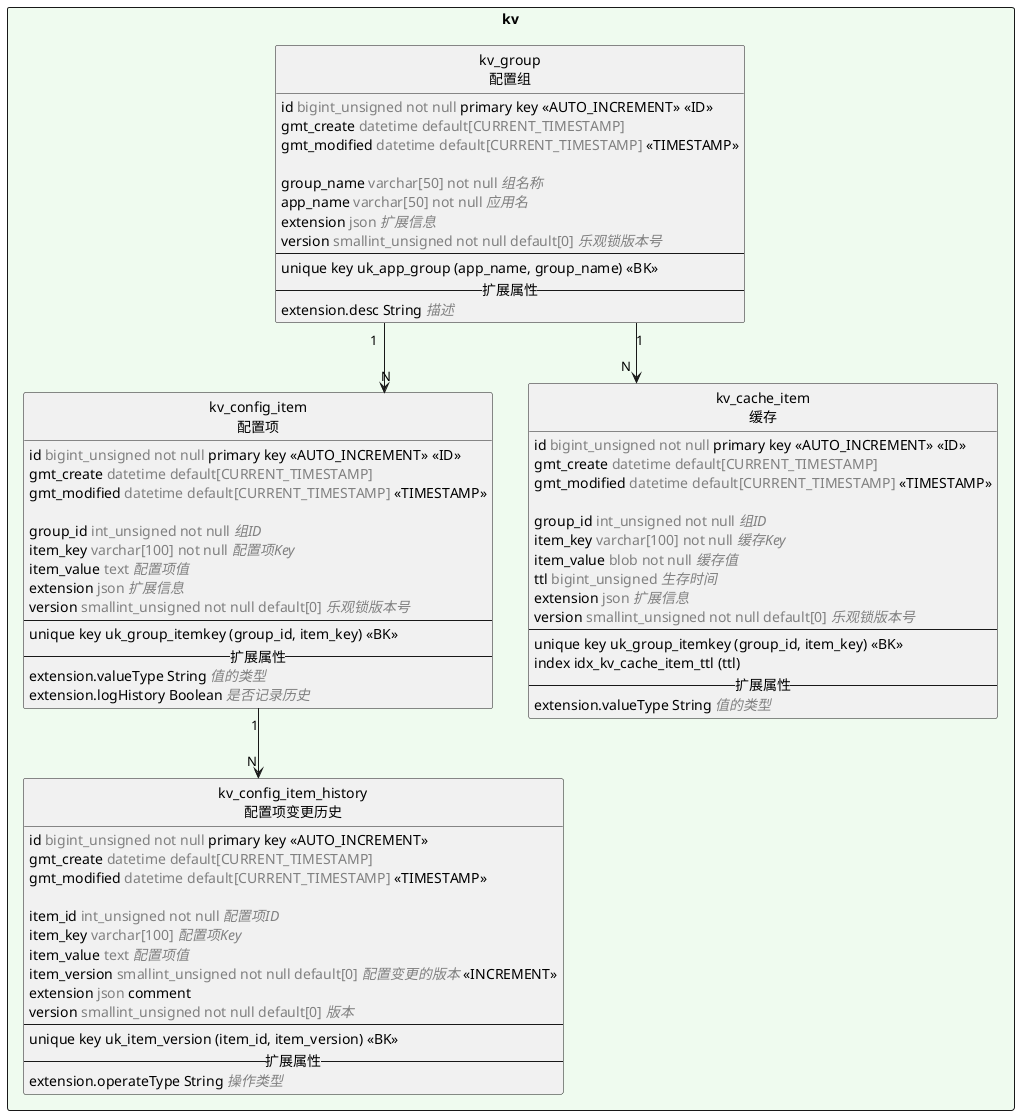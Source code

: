 @startuml

' 如果非视网膜屏，可以注释掉这一行
' skinparam dpi 300

' 定义库关键字
!define Database(name) package name <<Rectangle>>
' 定义表关键字，包括了表名和描述
!define Table(name, do_name, comment) class name as "name\ncomment" << (T,#FFAAAA) >>

' 默认值
!define default(x) <color:gray>default[x]</color>

' 使用下划线表示不能为null
!define not_null <color:gray>not null</color>

' 字段类型定义，灰色表示
!define boolean <color:gray>boolean</color>
!define tinyint <color:gray>tinyint</color>
!define tinyint_unsigned <color:gray>tinyint_unsigned</color>
!define smallint <color:gray>smallint</color>
!define smallint_unsigned <color:gray>smallint_unsigned</color>
!define int <color:gray>int</color>
!define int_unsigned <color:gray>int_unsigned</color>
!define bigint <color:gray>bigint</color>
!define bigint_unsigned <color:gray>bigint_unsigned</color>
!define decimal <color:gray>decimal</color>
!define date <color:gray>date</color>
!define datetime <color:gray>datetime</color>
!define timestamp <color:gray>timestamp</color>
!define blob <color:gray>blob</color>
!define text <color:gray>text</color>
!define json <color:gray>json</color>
!define varchar(x) <color:gray>varchar[x]</color>

' 注释，斜体表示
!define comment(x) <color:gray>//x//</color>

' 隐藏图标
hide circle

' 使用直角折线
skinparam linetype ortho

Database(kv) #EFFBEF {

    Table(kv_group, group, 配置组) {
        id bigint_unsigned not_null primary key <<AUTO_INCREMENT>> <<ID>>
        gmt_create datetime default(CURRENT_TIMESTAMP)
        gmt_modified datetime default(CURRENT_TIMESTAMP) <<TIMESTAMP>>

        group_name varchar(50) not_null comment(组名称)
        app_name varchar(50) not_null comment(应用名)
        extension json comment(扩展信息)
        version smallint_unsigned not_null default(0) comment(乐观锁版本号)
        --
        unique key uk_app_group (app_name, group_name) <<BK>>
        --扩展属性--
        extension.desc String comment(描述)
    }

    Table(kv_config_item, config_item, 配置项) {
        id bigint_unsigned not_null primary key <<AUTO_INCREMENT>> <<ID>>
        gmt_create datetime default(CURRENT_TIMESTAMP)
        gmt_modified datetime default(CURRENT_TIMESTAMP) <<TIMESTAMP>>

        group_id int_unsigned not_null comment(组ID)
        item_key varchar(100) not_null comment(配置项Key)
        item_value text comment(配置项值)
        extension json comment(扩展信息)
        version smallint_unsigned not_null default(0) comment(乐观锁版本号)
        --
        unique key uk_group_itemkey (group_id, item_key) <<BK>>
        --扩展属性--
        extension.valueType String comment(值的类型)
        extension.logHistory Boolean comment(是否记录历史)
    }

    Table(kv_cache_item, cache_item, 缓存) {
        id bigint_unsigned not_null primary key <<AUTO_INCREMENT>> <<ID>>
        gmt_create datetime default(CURRENT_TIMESTAMP)
        gmt_modified datetime default(CURRENT_TIMESTAMP) <<TIMESTAMP>>

        group_id int_unsigned not_null comment(组ID)
        item_key varchar(100) not_null comment(缓存Key)
        item_value blob not_null comment(缓存值)
        ttl bigint_unsigned comment(生存时间)
        extension json comment(扩展信息)
        version smallint_unsigned not_null default(0) comment(乐观锁版本号)
        --
        unique key uk_group_itemkey (group_id, item_key) <<BK>>
        index idx_kv_cache_item_ttl (ttl)
        --扩展属性--
        extension.valueType String comment(值的类型)
    }

    Table(kv_config_item_history, config_item_history, 配置项变更历史) {
        id bigint_unsigned not_null primary key <<AUTO_INCREMENT>>
        gmt_create datetime default(CURRENT_TIMESTAMP)
        gmt_modified datetime default(CURRENT_TIMESTAMP) <<TIMESTAMP>>

        item_id int_unsigned not_null comment(配置项ID)
        item_key varchar(100) comment(配置项Key)
        item_value text comment(配置项值)
        item_version smallint_unsigned not_null default(0) comment(配置变更的版本) <<INCREMENT>>
        extension json comment
        version smallint_unsigned not_null default(0) comment(版本)
        --
        unique key uk_item_version (item_id, item_version) <<BK>>
        --扩展属性--
        extension.operateType String comment(操作类型)
    }
}

kv_group "1" --> "N" kv_config_item
kv_group "1" --> "N" kv_cache_item
kv_config_item "1" --> "N" kv_config_item_history
@enduml